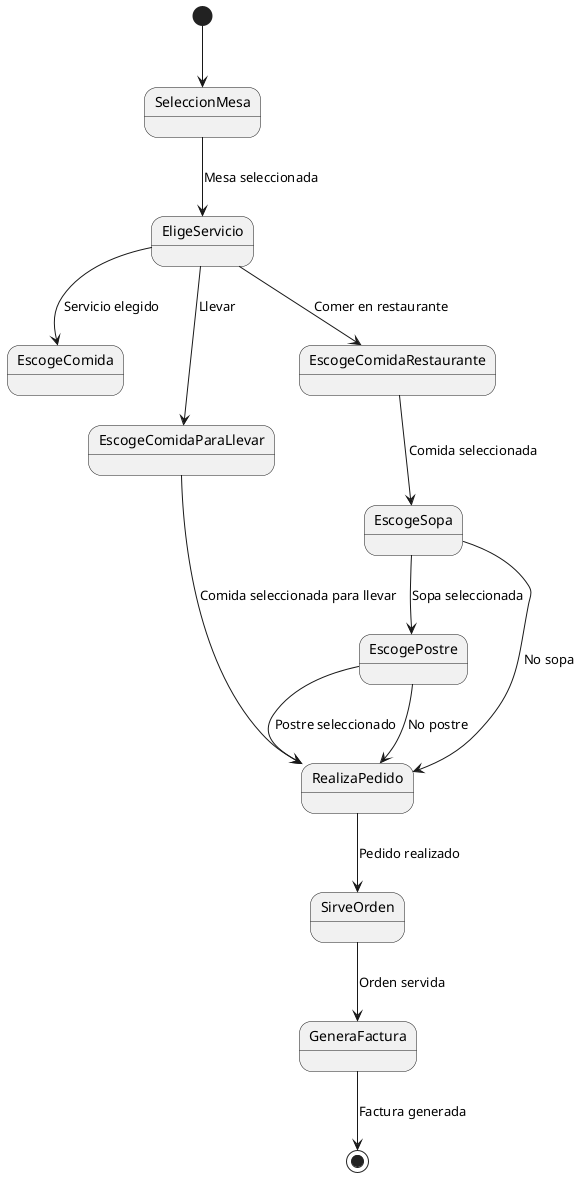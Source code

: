 @startuml estado-transicion
[*] --> SeleccionMesa

SeleccionMesa --> EligeServicio : Mesa seleccionada
EligeServicio --> EscogeComida : Servicio elegido

EligeServicio --> EscogeComidaParaLlevar : Llevar
EligeServicio --> EscogeComidaRestaurante : Comer en restaurante

EscogeComidaRestaurante --> EscogeSopa : Comida seleccionada
EscogeSopa --> EscogePostre : Sopa seleccionada
EscogeSopa --> RealizaPedido : No sopa

EscogePostre --> RealizaPedido : Postre seleccionado
EscogePostre --> RealizaPedido : No postre

EscogeComidaParaLlevar --> RealizaPedido : Comida seleccionada para llevar

RealizaPedido --> SirveOrden : Pedido realizado
SirveOrden --> GeneraFactura : Orden servida
GeneraFactura --> [*] : Factura generada

@enduml
